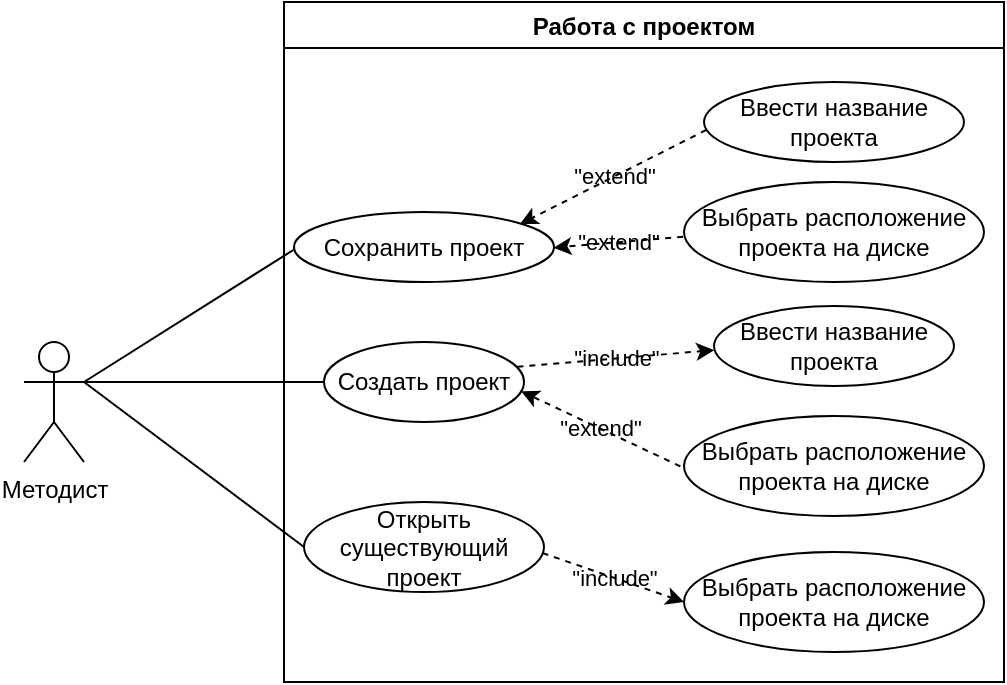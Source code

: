 <mxfile version="16.5.1" type="device"><diagram id="Zh0K8sYVSOeEKQllDIt9" name="Page-1"><mxGraphModel dx="1888" dy="660" grid="1" gridSize="10" guides="1" tooltips="1" connect="0" arrows="1" fold="1" page="1" pageScale="1" pageWidth="850" pageHeight="1100" math="0" shadow="0"><root><mxCell id="0"/><mxCell id="1" parent="0"/><mxCell id="kAwzmWlMEPiF8q2u1fac-1" value="Методист" style="shape=umlActor;verticalLabelPosition=bottom;verticalAlign=top;html=1;outlineConnect=0;" parent="1" vertex="1"><mxGeometry x="-360" y="510" width="30" height="60" as="geometry"/></mxCell><mxCell id="kAwzmWlMEPiF8q2u1fac-12" value="" style="endArrow=none;html=1;rounded=0;entryX=0;entryY=0.5;entryDx=0;entryDy=0;" parent="1" target="kAwzmWlMEPiF8q2u1fac-9" edge="1"><mxGeometry width="50" height="50" relative="1" as="geometry"><mxPoint x="-330" y="530" as="sourcePoint"/><mxPoint x="-30" y="260" as="targetPoint"/></mxGeometry></mxCell><mxCell id="kAwzmWlMEPiF8q2u1fac-13" value="" style="endArrow=none;html=1;rounded=0;entryX=0;entryY=0.5;entryDx=0;entryDy=0;" parent="1" target="kAwzmWlMEPiF8q2u1fac-10" edge="1"><mxGeometry width="50" height="50" relative="1" as="geometry"><mxPoint x="-330" y="530" as="sourcePoint"/><mxPoint x="-30" y="260" as="targetPoint"/></mxGeometry></mxCell><mxCell id="kAwzmWlMEPiF8q2u1fac-79" value="" style="endArrow=none;html=1;rounded=0;entryX=0.005;entryY=0.525;entryDx=0;entryDy=0;entryPerimeter=0;" parent="1" target="kAwzmWlMEPiF8q2u1fac-77" edge="1"><mxGeometry width="50" height="50" relative="1" as="geometry"><mxPoint x="-330" y="530" as="sourcePoint"/><mxPoint x="-545" y="310" as="targetPoint"/></mxGeometry></mxCell><mxCell id="a7HYJBhB6-KczriwUQ04-72" value="Работа с проектом" style="swimlane;" parent="1" vertex="1"><mxGeometry x="-230" y="340" width="360" height="340" as="geometry"/></mxCell><mxCell id="kAwzmWlMEPiF8q2u1fac-9" value="Создать проект" style="ellipse;whiteSpace=wrap;html=1;" parent="a7HYJBhB6-KczriwUQ04-72" vertex="1"><mxGeometry x="20" y="170" width="100" height="40" as="geometry"/></mxCell><mxCell id="kAwzmWlMEPiF8q2u1fac-10" value="Открыть существующий проект" style="ellipse;whiteSpace=wrap;html=1;" parent="a7HYJBhB6-KczriwUQ04-72" vertex="1"><mxGeometry x="10" y="250" width="120" height="45" as="geometry"/></mxCell><mxCell id="kAwzmWlMEPiF8q2u1fac-14" value="&quot;extend&quot;" style="endArrow=classic;html=1;rounded=0;dashed=1;entryX=0.986;entryY=0.616;entryDx=0;entryDy=0;entryPerimeter=0;exitX=-0.012;exitY=0.504;exitDx=0;exitDy=0;exitPerimeter=0;labelBackgroundColor=none;" parent="a7HYJBhB6-KczriwUQ04-72" source="kAwzmWlMEPiF8q2u1fac-18" target="kAwzmWlMEPiF8q2u1fac-9" edge="1"><mxGeometry width="50" height="50" relative="1" as="geometry"><mxPoint x="197.5" y="157.5" as="sourcePoint"/><mxPoint x="157.5" y="57.5" as="targetPoint"/></mxGeometry></mxCell><mxCell id="kAwzmWlMEPiF8q2u1fac-18" value="Выбрать расположение проекта на диске" style="ellipse;whiteSpace=wrap;html=1;" parent="a7HYJBhB6-KczriwUQ04-72" vertex="1"><mxGeometry x="200" y="207" width="150" height="50" as="geometry"/></mxCell><mxCell id="kAwzmWlMEPiF8q2u1fac-23" value="&quot;include&quot;" style="endArrow=classic;html=1;rounded=0;dashed=1;exitX=0.994;exitY=0.567;exitDx=0;exitDy=0;entryX=0;entryY=0.5;entryDx=0;entryDy=0;exitPerimeter=0;labelBackgroundColor=none;" parent="a7HYJBhB6-KczriwUQ04-72" source="kAwzmWlMEPiF8q2u1fac-10" target="kAwzmWlMEPiF8q2u1fac-24" edge="1"><mxGeometry width="50" height="50" relative="1" as="geometry"><mxPoint x="97.5" y="317" as="sourcePoint"/><mxPoint x="162.5" y="317" as="targetPoint"/></mxGeometry></mxCell><mxCell id="kAwzmWlMEPiF8q2u1fac-24" value="Выбрать расположение проекта на диске" style="ellipse;whiteSpace=wrap;html=1;" parent="a7HYJBhB6-KczriwUQ04-72" vertex="1"><mxGeometry x="200" y="275" width="150" height="50" as="geometry"/></mxCell><mxCell id="kAwzmWlMEPiF8q2u1fac-30" value="Ввести название проекта" style="ellipse;whiteSpace=wrap;html=1;" parent="a7HYJBhB6-KczriwUQ04-72" vertex="1"><mxGeometry x="215" y="152" width="120" height="40" as="geometry"/></mxCell><mxCell id="kAwzmWlMEPiF8q2u1fac-31" value="&quot;include&quot;" style="endArrow=classic;html=1;rounded=0;dashed=1;exitX=0.967;exitY=0.308;exitDx=0;exitDy=0;entryX=0.001;entryY=0.552;entryDx=0;entryDy=0;labelBackgroundColor=none;exitPerimeter=0;entryPerimeter=0;" parent="a7HYJBhB6-KczriwUQ04-72" source="kAwzmWlMEPiF8q2u1fac-9" target="kAwzmWlMEPiF8q2u1fac-30" edge="1"><mxGeometry width="50" height="50" relative="1" as="geometry"><mxPoint x="80.26" y="212.72" as="sourcePoint"/><mxPoint x="177.5" y="77.5" as="targetPoint"/></mxGeometry></mxCell><mxCell id="kAwzmWlMEPiF8q2u1fac-77" value="Сохранить проект" style="ellipse;whiteSpace=wrap;html=1;" parent="a7HYJBhB6-KczriwUQ04-72" vertex="1"><mxGeometry x="5" y="105" width="130" height="35" as="geometry"/></mxCell><mxCell id="t71MOu7ukrdYJLLeZW8K-2" value="&quot;extend&quot;" style="endArrow=classic;html=1;rounded=0;dashed=1;entryX=0.998;entryY=0.51;entryDx=0;entryDy=0;entryPerimeter=0;labelBackgroundColor=none;exitX=-0.003;exitY=0.548;exitDx=0;exitDy=0;exitPerimeter=0;" parent="a7HYJBhB6-KczriwUQ04-72" source="t71MOu7ukrdYJLLeZW8K-3" target="kAwzmWlMEPiF8q2u1fac-77" edge="1"><mxGeometry width="50" height="50" relative="1" as="geometry"><mxPoint x="175" y="112" as="sourcePoint"/><mxPoint x="150.9" y="102.0" as="targetPoint"/></mxGeometry></mxCell><mxCell id="t71MOu7ukrdYJLLeZW8K-3" value="Выбрать расположение проекта на диске" style="ellipse;whiteSpace=wrap;html=1;" parent="a7HYJBhB6-KczriwUQ04-72" vertex="1"><mxGeometry x="200" y="90" width="150" height="50" as="geometry"/></mxCell><mxCell id="EUegfYkRpqwpbg1l4rVM-1" value="Ввести название проекта" style="ellipse;whiteSpace=wrap;html=1;" vertex="1" parent="a7HYJBhB6-KczriwUQ04-72"><mxGeometry x="210" y="40" width="130" height="40" as="geometry"/></mxCell><mxCell id="EUegfYkRpqwpbg1l4rVM-2" value="&quot;extend&quot;" style="endArrow=classic;html=1;rounded=0;dashed=1;entryX=0.869;entryY=0.173;entryDx=0;entryDy=0;entryPerimeter=0;labelBackgroundColor=none;exitX=0.009;exitY=0.599;exitDx=0;exitDy=0;exitPerimeter=0;" edge="1" parent="a7HYJBhB6-KczriwUQ04-72" source="EUegfYkRpqwpbg1l4rVM-1" target="kAwzmWlMEPiF8q2u1fac-77"><mxGeometry width="50" height="50" relative="1" as="geometry"><mxPoint x="150.53" y="107.18" as="sourcePoint"/><mxPoint x="100.0" y="140" as="targetPoint"/></mxGeometry></mxCell></root></mxGraphModel></diagram></mxfile>